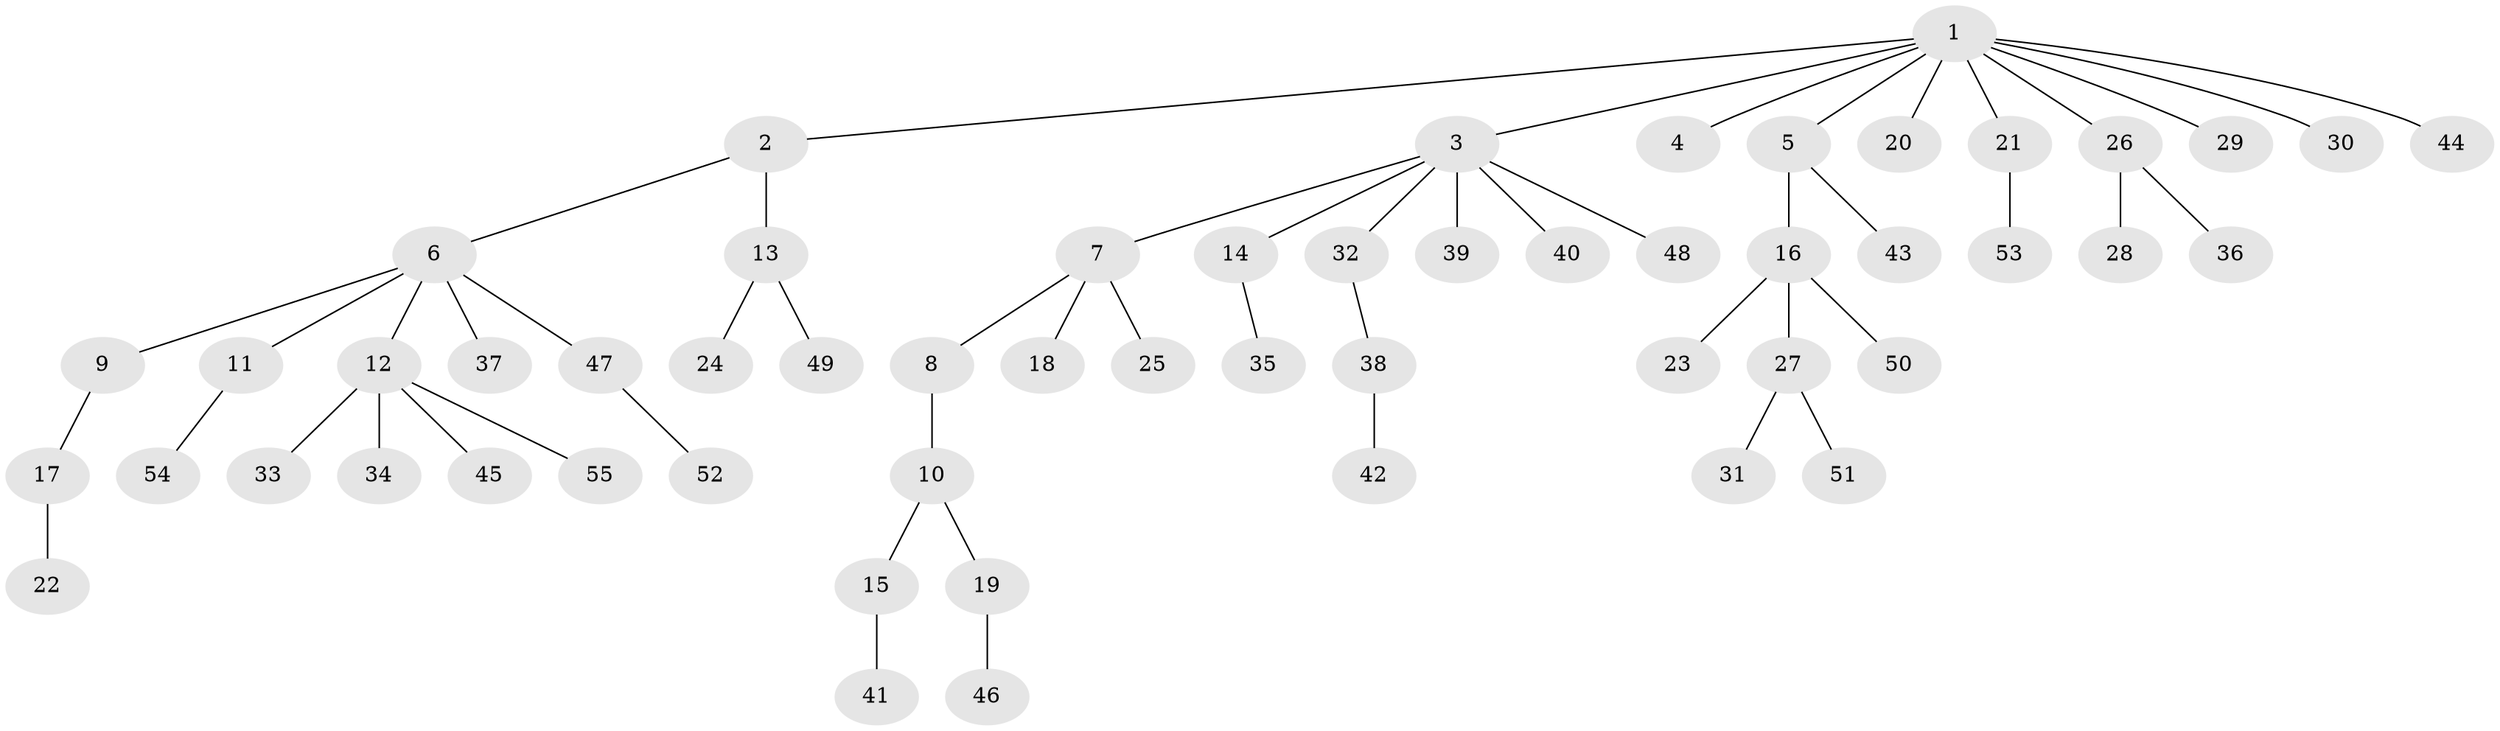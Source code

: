 // Generated by graph-tools (version 1.1) at 2025/26/03/09/25 03:26:29]
// undirected, 55 vertices, 54 edges
graph export_dot {
graph [start="1"]
  node [color=gray90,style=filled];
  1;
  2;
  3;
  4;
  5;
  6;
  7;
  8;
  9;
  10;
  11;
  12;
  13;
  14;
  15;
  16;
  17;
  18;
  19;
  20;
  21;
  22;
  23;
  24;
  25;
  26;
  27;
  28;
  29;
  30;
  31;
  32;
  33;
  34;
  35;
  36;
  37;
  38;
  39;
  40;
  41;
  42;
  43;
  44;
  45;
  46;
  47;
  48;
  49;
  50;
  51;
  52;
  53;
  54;
  55;
  1 -- 2;
  1 -- 3;
  1 -- 4;
  1 -- 5;
  1 -- 20;
  1 -- 21;
  1 -- 26;
  1 -- 29;
  1 -- 30;
  1 -- 44;
  2 -- 6;
  2 -- 13;
  3 -- 7;
  3 -- 14;
  3 -- 32;
  3 -- 39;
  3 -- 40;
  3 -- 48;
  5 -- 16;
  5 -- 43;
  6 -- 9;
  6 -- 11;
  6 -- 12;
  6 -- 37;
  6 -- 47;
  7 -- 8;
  7 -- 18;
  7 -- 25;
  8 -- 10;
  9 -- 17;
  10 -- 15;
  10 -- 19;
  11 -- 54;
  12 -- 33;
  12 -- 34;
  12 -- 45;
  12 -- 55;
  13 -- 24;
  13 -- 49;
  14 -- 35;
  15 -- 41;
  16 -- 23;
  16 -- 27;
  16 -- 50;
  17 -- 22;
  19 -- 46;
  21 -- 53;
  26 -- 28;
  26 -- 36;
  27 -- 31;
  27 -- 51;
  32 -- 38;
  38 -- 42;
  47 -- 52;
}
